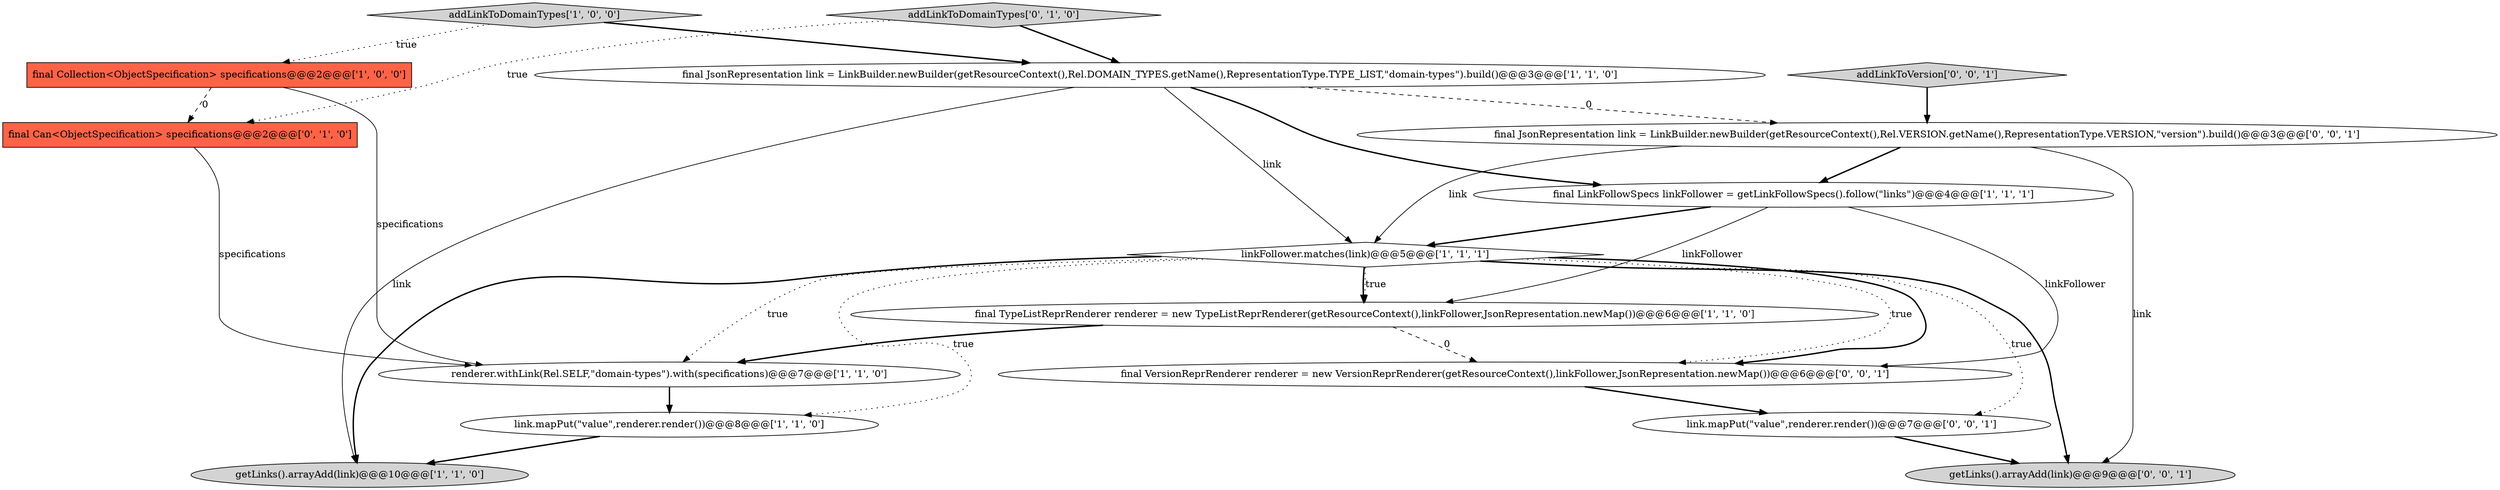 digraph {
2 [style = filled, label = "final LinkFollowSpecs linkFollower = getLinkFollowSpecs().follow(\"links\")@@@4@@@['1', '1', '1']", fillcolor = white, shape = ellipse image = "AAA0AAABBB1BBB"];
7 [style = filled, label = "final TypeListReprRenderer renderer = new TypeListReprRenderer(getResourceContext(),linkFollower,JsonRepresentation.newMap())@@@6@@@['1', '1', '0']", fillcolor = white, shape = ellipse image = "AAA0AAABBB1BBB"];
14 [style = filled, label = "final VersionReprRenderer renderer = new VersionReprRenderer(getResourceContext(),linkFollower,JsonRepresentation.newMap())@@@6@@@['0', '0', '1']", fillcolor = white, shape = ellipse image = "AAA0AAABBB3BBB"];
1 [style = filled, label = "renderer.withLink(Rel.SELF,\"domain-types\").with(specifications)@@@7@@@['1', '1', '0']", fillcolor = white, shape = ellipse image = "AAA0AAABBB1BBB"];
8 [style = filled, label = "getLinks().arrayAdd(link)@@@10@@@['1', '1', '0']", fillcolor = lightgray, shape = ellipse image = "AAA0AAABBB1BBB"];
11 [style = filled, label = "link.mapPut(\"value\",renderer.render())@@@7@@@['0', '0', '1']", fillcolor = white, shape = ellipse image = "AAA0AAABBB3BBB"];
13 [style = filled, label = "getLinks().arrayAdd(link)@@@9@@@['0', '0', '1']", fillcolor = lightgray, shape = ellipse image = "AAA0AAABBB3BBB"];
9 [style = filled, label = "final Can<ObjectSpecification> specifications@@@2@@@['0', '1', '0']", fillcolor = tomato, shape = box image = "AAA1AAABBB2BBB"];
6 [style = filled, label = "final Collection<ObjectSpecification> specifications@@@2@@@['1', '0', '0']", fillcolor = tomato, shape = box image = "AAA1AAABBB1BBB"];
0 [style = filled, label = "addLinkToDomainTypes['1', '0', '0']", fillcolor = lightgray, shape = diamond image = "AAA0AAABBB1BBB"];
5 [style = filled, label = "linkFollower.matches(link)@@@5@@@['1', '1', '1']", fillcolor = white, shape = diamond image = "AAA0AAABBB1BBB"];
4 [style = filled, label = "final JsonRepresentation link = LinkBuilder.newBuilder(getResourceContext(),Rel.DOMAIN_TYPES.getName(),RepresentationType.TYPE_LIST,\"domain-types\").build()@@@3@@@['1', '1', '0']", fillcolor = white, shape = ellipse image = "AAA0AAABBB1BBB"];
3 [style = filled, label = "link.mapPut(\"value\",renderer.render())@@@8@@@['1', '1', '0']", fillcolor = white, shape = ellipse image = "AAA0AAABBB1BBB"];
15 [style = filled, label = "addLinkToVersion['0', '0', '1']", fillcolor = lightgray, shape = diamond image = "AAA0AAABBB3BBB"];
10 [style = filled, label = "addLinkToDomainTypes['0', '1', '0']", fillcolor = lightgray, shape = diamond image = "AAA0AAABBB2BBB"];
12 [style = filled, label = "final JsonRepresentation link = LinkBuilder.newBuilder(getResourceContext(),Rel.VERSION.getName(),RepresentationType.VERSION,\"version\").build()@@@3@@@['0', '0', '1']", fillcolor = white, shape = ellipse image = "AAA0AAABBB3BBB"];
5->8 [style = bold, label=""];
5->14 [style = dotted, label="true"];
7->1 [style = bold, label=""];
7->14 [style = dashed, label="0"];
5->1 [style = dotted, label="true"];
6->9 [style = dashed, label="0"];
2->7 [style = solid, label="linkFollower"];
1->3 [style = bold, label=""];
4->2 [style = bold, label=""];
12->13 [style = solid, label="link"];
5->14 [style = bold, label=""];
12->5 [style = solid, label="link"];
5->3 [style = dotted, label="true"];
0->6 [style = dotted, label="true"];
10->9 [style = dotted, label="true"];
4->8 [style = solid, label="link"];
4->12 [style = dashed, label="0"];
6->1 [style = solid, label="specifications"];
12->2 [style = bold, label=""];
5->11 [style = dotted, label="true"];
0->4 [style = bold, label=""];
5->7 [style = dotted, label="true"];
3->8 [style = bold, label=""];
5->13 [style = bold, label=""];
11->13 [style = bold, label=""];
10->4 [style = bold, label=""];
5->7 [style = bold, label=""];
4->5 [style = solid, label="link"];
15->12 [style = bold, label=""];
9->1 [style = solid, label="specifications"];
14->11 [style = bold, label=""];
2->14 [style = solid, label="linkFollower"];
2->5 [style = bold, label=""];
}
